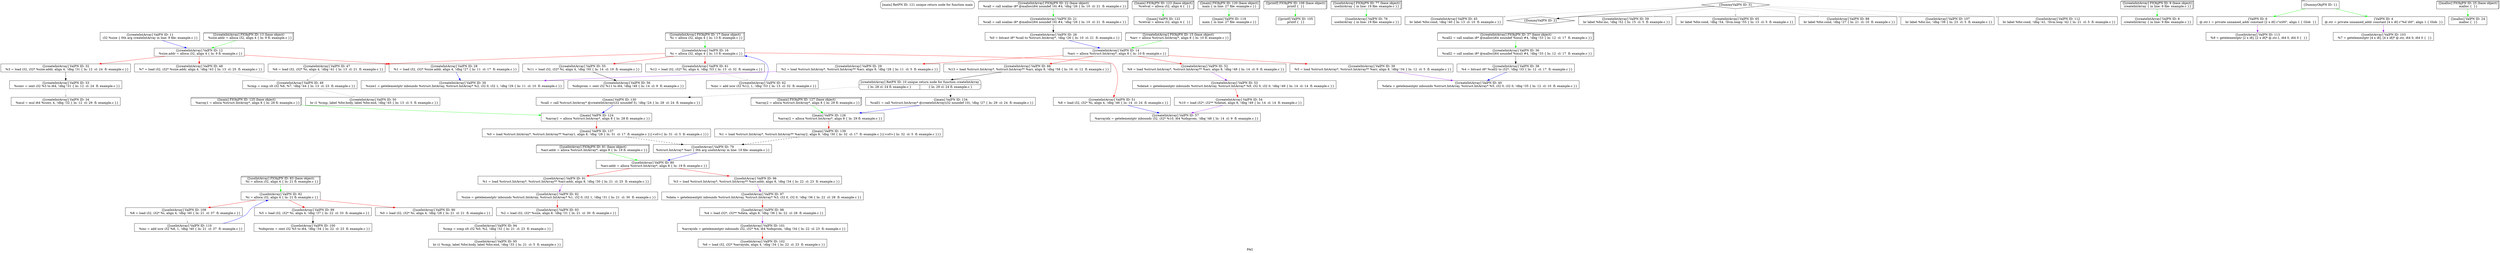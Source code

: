 digraph "PAG" {
	label="PAG";

	Node0x64d403221350 [shape=record,shape=Mrecord,label="{[main] RetPN ID: 121 unique return node for function main}"];
	Node0x64d403220d60 [shape=record,shape=Mrecord,label="{[createIntArray] RetPN ID: 10 unique return node for function createIntArray|{<s0>\{ ln: 28  cl: 24  fl: example.c \}|<s1>\{ ln: 29  cl: 24  fl: example.c \}}}"];
	Node0x64d403220d60:s0 -> Node0x64d40321df70[color=black,style=dotted];
	Node0x64d403220d60:s1 -> Node0x64d40321e300[color=black,style=dotted];
	Node0x64d403220c30 [shape=record,shape=box3d,label="{[main] FIObjPN ID: 127 (base object)\n   %array2 = alloca %struct.IntArray*, align 8 \{ ln: 29 fl: example.c \}}"];
	Node0x64d403220c30 -> Node0x64d40321dab0[color=green];
	Node0x64d403220a90 [shape=record,shape=box3d,label="{[main] FIObjPN ID: 125 (base object)\n   %array1 = alloca %struct.IntArray*, align 8 \{ ln: 28 fl: example.c \}}"];
	Node0x64d403220a90 -> Node0x64d40321d980[color=green];
	Node0x64d4032208f0 [shape=record,shape=box3d,label="{[main] FIObjPN ID: 123 (base object)\n   %retval = alloca i32, align 4 \{  \}}"];
	Node0x64d4032208f0 -> Node0x64d40321d850[color=green];
	Node0x64d403220750 [shape=record,shape=box3d,label="{[main] FIObjPN ID: 120 (base object)\n main \{ in line: 27 file: example.c \}}"];
	Node0x64d403220750 -> Node0x64d40321d720[color=green];
	Node0x64d4032205b0 [shape=record,shape=box3d,label="{[printf] FIObjPN ID: 106 (base object)\n printf \{  \}}"];
	Node0x64d4032205b0 -> Node0x64d40321c8e0[color=green];
	Node0x64d403220410 [shape=record,shape=box3d,label="{[useIntArray] FIObjPN ID: 83 (base object)\n   %i = alloca i32, align 4 \{ ln: 21 fl: example.c \}}"];
	Node0x64d403220410 -> Node0x64d40321b120[color=green];
	Node0x64d403220270 [shape=record,shape=box3d,label="{[useIntArray] FIObjPN ID: 81 (base object)\n   %arr.addr = alloca %struct.IntArray*, align 8 \{ ln: 19 fl: example.c \}}"];
	Node0x64d403220270 -> Node0x64d40321aff0[color=green];
	Node0x64d40321f8c0 [shape=record,shape=box3d,label="{[useIntArray] FIObjPN ID: 77 (base object)\n useIntArray \{ in line: 19 file: example.c \}}"];
	Node0x64d40321f8c0 -> Node0x64d403219300[color=green];
	Node0x64d403219a20 [shape=record,shape=box,label="{[createIntArray] ValPN ID: 57\n   %arrayidx = getelementptr inbounds i32, i32* %10, i64 %idxprom, !dbg !48 \{ ln: 14  cl: 9  fl: example.c \}}"];
	Node0x64d4032198f0 [shape=record,shape=box,label="{[createIntArray] ValPN ID: 56\n   %idxprom = sext i32 %11 to i64, !dbg !48 \{ ln: 14  cl: 9  fl: example.c \}}"];
	Node0x64d4032197c0 [shape=record,shape=box,label="{[createIntArray] ValPN ID: 55\n   %11 = load i32, i32* %i, align 4, !dbg !50 \{ ln: 14  cl: 19  fl: example.c \}}"];
	Node0x64d4032197c0 -> Node0x64d4032198f0[color=black];
	Node0x64d403219560 [shape=record,shape=box,label="{[createIntArray] ValPN ID: 53\n   %data4 = getelementptr inbounds %struct.IntArray, %struct.IntArray* %9, i32 0, i32 0, !dbg !49 \{ ln: 14  cl: 14  fl: example.c \}}"];
	Node0x64d403219560 -> Node0x64d403219690[color=red];
	Node0x64d403219430 [shape=record,shape=box,label="{[createIntArray] ValPN ID: 52\n   %9 = load %struct.IntArray*, %struct.IntArray** %arr, align 8, !dbg !48 \{ ln: 14  cl: 9  fl: example.c \}}"];
	Node0x64d403219430 -> Node0x64d403219560[color=purple];
	Node0x64d403219300 [shape=record,shape=box,label="{[useIntArray] ValPN ID: 76\n useIntArray \{ in line: 19 file: example.c \}}"];
	Node0x64d4032191d0 [shape=record,shape=box,label="{[createIntArray] ValPN ID: 51\n   %8 = load i32, i32* %i, align 4, !dbg !46 \{ ln: 14  cl: 24  fl: example.c \}}"];
	Node0x64d4032191d0 -> Node0x64d403219a20[color=blue];
	Node0x64d4032190a0 [shape=record,shape=box,label="{[createIntArray] ValPN ID: 50\n   br i1 %cmp, label %for.body, label %for.end, !dbg !45 \{ ln: 13  cl: 5  fl: example.c \}}"];
	Node0x64d403218f70 [shape=record,shape=box,label="{[createIntArray] ValPN ID: 49\n   %cmp = icmp slt i32 %6, %7, !dbg !44 \{ ln: 13  cl: 23  fl: example.c \}}"];
	Node0x64d403218f70 -> Node0x64d4032190a0[color=grey];
	Node0x64d403218e40 [shape=record,shape=box,label="{[createIntArray] ValPN ID: 48\n   %7 = load i32, i32* %size.addr, align 4, !dbg !43 \{ ln: 13  cl: 25  fl: example.c \}}"];
	Node0x64d403218e40 -> Node0x64d403218f70[color=grey];
	Node0x64d403218d10 [shape=record,shape=box,label="{[createIntArray] ValPN ID: 47\n   %6 = load i32, i32* %i, align 4, !dbg !41 \{ ln: 13  cl: 21  fl: example.c \}}"];
	Node0x64d403218d10 -> Node0x64d403218f70[color=grey];
	Node0x64d403218be0 [shape=record,shape=box,label="{[createIntArray] ValPN ID: 45\n   br label %for.cond, !dbg !40 \{ ln: 13  cl: 10  fl: example.c \}}"];
	Node0x64d4032185f0 [shape=record,shape=box,label="{[createIntArray] ValPN ID: 40\n   %data = getelementptr inbounds %struct.IntArray, %struct.IntArray* %5, i32 0, i32 0, !dbg !35 \{ ln: 12  cl: 10  fl: example.c \}}"];
	Node0x64d4032184c0 [shape=record,shape=box,label="{[createIntArray] ValPN ID: 39\n   %5 = load %struct.IntArray*, %struct.IntArray** %arr, align 8, !dbg !34 \{ ln: 12  cl: 5  fl: example.c \}}"];
	Node0x64d4032184c0 -> Node0x64d4032185f0[color=purple];
	Node0x64d403218260 [shape=record,shape=box,label="{[createIntArray] ValPN ID: 38\n   %4 = bitcast i8* %call2 to i32*, !dbg !33 \{ ln: 12  cl: 17  fl: example.c \}}"];
	Node0x64d403218260 -> Node0x64d4032185f0[color=blue];
	Node0x64d403218130 [shape=record,shape=box,label="{[createIntArray] ValPN ID: 36\n   %call2 = call noalias i8* @malloc(i64 noundef %mul) #4, !dbg !33 \{ ln: 12  cl: 17  fl: example.c \}}"];
	Node0x64d403218130 -> Node0x64d403218260[color=black];
	Node0x64d403218000 [shape=record,shape=box,label="{[createIntArray] ValPN ID: 34\n   %mul = mul i64 %conv, 4, !dbg !32 \{ ln: 12  cl: 29  fl: example.c \}}"];
	Node0x64d403217da0 [shape=record,shape=box,label="{[createIntArray] ValPN ID: 33\n   %conv = sext i32 %3 to i64, !dbg !31 \{ ln: 12  cl: 24  fl: example.c \}}"];
	Node0x64d403217da0 -> Node0x64d403218000[color=grey];
	Node0x64d403217c70 [shape=record,shape=box,label="{[createIntArray] ValPN ID: 32\n   %3 = load i32, i32* %size.addr, align 4, !dbg !31 \{ ln: 12  cl: 24  fl: example.c \}}"];
	Node0x64d403217c70 -> Node0x64d403217da0[color=black];
	Node0x64d403216840 [shape=record,shape=box,label="{[createIntArray] ValPN ID: 12\n   %size.addr = alloca i32, align 4 \{ ln: 9 fl: example.c \}}"];
	Node0x64d403216840 -> Node0x64d403217680[color=red];
	Node0x64d403216840 -> Node0x64d403217c70[color=red];
	Node0x64d403216840 -> Node0x64d403218e40[color=red];
	Node0x64d40321e7c0 [shape=record,shape=box,label="{[main] ValPN ID: 139\n   %1 = load %struct.IntArray*, %struct.IntArray** %array2, align 8, !dbg !30 \{ ln: 32  cl: 17  fl: example.c \}|{<s0>\{ ln: 32  cl: 5  fl: example.c \}}}"];
	Node0x64d40321e7c0:s0 -> Node0x64d40321ad90[color=black,style=dashed];
	Node0x64d4032165e0 [shape=record,shape=box,label="{[createIntArray] ValPN ID: 11\n i32 %size \{ 0th arg createIntArray in line: 9 file: example.c \}}"];
	Node0x64d4032165e0 -> Node0x64d403216840[color=blue];
	Node0x64d4032164b0 [shape=record,shape=box,label="{[createIntArray] ValPN ID: 8\n createIntArray \{ in line: 9 file: example.c \}}"];
	Node0x64d403216380 [shape=record,shape=box,label="{ValPN ID: 6\n @.str.1 = private unnamed_addr constant [2 x i8] c\"n\\00\", align 1 \{ Glob  \}}"];
	Node0x64d403216380 -> Node0x64d403217420[color=purple];
	Node0x64d403219ee0 [shape=record,shape=box,label="{[createIntArray] ValPN ID: 62\n   %inc = add nsw i32 %12, 1, !dbg !53 \{ ln: 13  cl: 32  fl: example.c \}}"];
	Node0x64d403219ee0 -> Node0x64d403216bd0[color=blue];
	Node0x64d403215920 [shape=record,shape=diamond,label="{DummyValPN ID: 3}"];
	Node0x64d403215920 -> Node0x64d4032157f0[color=black];
	Node0x64d403215920 -> Node0x64d403218be0[color=grey];
	Node0x64d403215920 -> Node0x64d403219c80[color=grey];
	Node0x64d403215920 -> Node0x64d40321a540[color=grey];
	Node0x64d403215920 -> Node0x64d40321b710[color=grey];
	Node0x64d403215920 -> Node0x64d40321cc70[color=grey];
	Node0x64d403215920 -> Node0x64d40321d130[color=grey];
	Node0x64d40321df70 [shape=record,shape=box,label="{[main] ValPN ID: 130\n   %call = call %struct.IntArray* @createIntArray(i32 noundef 5), !dbg !24 \{ ln: 28  cl: 24  fl: example.c \}}"];
	Node0x64d40321df70 -> Node0x64d40321d980[color=blue];
	Node0x64d403219db0 [shape=record,shape=box,label="{[createIntArray] ValPN ID: 61\n   %12 = load i32, i32* %i, align 4, !dbg !53 \{ ln: 13  cl: 32  fl: example.c \}}"];
	Node0x64d403219db0 -> Node0x64d403219ee0[color=grey];
	Node0x64d4032157f0 [shape=record,shape=diamond,label="{DummyValPN ID: 2}"];
	Node0x64d4032156c0 [shape=record,shape=tab,label="{DummyObjPN ID: 1}"];
	Node0x64d4032156c0 -> Node0x64d403216250[color=green];
	Node0x64d4032156c0 -> Node0x64d403216380[color=green];
	Node0x64d403217a10 [shape=record,shape=box,label="{[createIntArray] ValPN ID: 30\n   %size1 = getelementptr inbounds %struct.IntArray, %struct.IntArray* %2, i32 0, i32 1, !dbg !29 \{ ln: 11  cl: 10  fl: example.c \}}"];
	Node0x64d403219c80 [shape=record,shape=box,label="{[createIntArray] ValPN ID: 59\n   br label %for.inc, !dbg !52 \{ ln: 15  cl: 5  fl: example.c \}}"];
	Node0x64d4032177b0 [shape=record,shape=box,label="{[createIntArray] ValPN ID: 29\n   %2 = load %struct.IntArray*, %struct.IntArray** %arr, align 8, !dbg !28 \{ ln: 11  cl: 5  fl: example.c \}}"];
	Node0x64d4032177b0 -> Node0x64d403217a10[color=purple];
	Node0x64d403216250 [shape=record,shape=box,label="{ValPN ID: 4\n @.str = private unnamed_addr constant [4 x i8] c\"%d \\00\", align 1 \{ Glob  \}}"];
	Node0x64d403216250 -> Node0x64d403218980[color=purple];
	Node0x64d403216aa0 [shape=record,shape=box,label="{[createIntArray] ValPN ID: 14\n   %arr = alloca %struct.IntArray*, align 8 \{ ln: 10 fl: example.c \}}"];
	Node0x64d403216aa0 -> Node0x64d4032177b0[color=red];
	Node0x64d403216aa0 -> Node0x64d4032184c0[color=red];
	Node0x64d403216aa0 -> Node0x64d403219430[color=red];
	Node0x64d403216aa0 -> Node0x64d40321a670[color=red];
	Node0x64d403216bd0 [shape=record,shape=box,label="{[createIntArray] ValPN ID: 16\n   %i = alloca i32, align 4 \{ ln: 13 fl: example.c \}}"];
	Node0x64d403216bd0 -> Node0x64d403218d10[color=red];
	Node0x64d403216bd0 -> Node0x64d4032191d0[color=red];
	Node0x64d403216bd0 -> Node0x64d4032197c0[color=red];
	Node0x64d403216bd0 -> Node0x64d403219db0[color=red];
	Node0x64d403217090 [shape=record,shape=box,label="{[malloc] ValPN ID: 24\n malloc \{  \}}"];
	Node0x64d4032171c0 [shape=record,shape=box,label="{[createIntArray] ValPN ID: 21\n   %call = call noalias i8* @malloc(i64 noundef 16) #4, !dbg !26 \{ ln: 10  cl: 21  fl: example.c \}}"];
	Node0x64d4032171c0 -> Node0x64d4032172f0[color=black];
	Node0x64d4032172f0 [shape=record,shape=box,label="{[createIntArray] ValPN ID: 26\n   %0 = bitcast i8* %call to %struct.IntArray*, !dbg !26 \{ ln: 10  cl: 21  fl: example.c \}}"];
	Node0x64d4032172f0 -> Node0x64d403216aa0[color=blue];
	Node0x64d403219690 [shape=record,shape=box,label="{[createIntArray] ValPN ID: 54\n   %10 = load i32*, i32** %data4, align 8, !dbg !49 \{ ln: 14  cl: 14  fl: example.c \}}"];
	Node0x64d403219690 -> Node0x64d403219a20[color=purple];
	Node0x64d403217420 [shape=record,shape=box,label="{[useIntArray] ValPN ID: 113\n   %9 = getelementptr [2 x i8], [2 x i8]* @.str.1, i64 0, i64 0 \{  \}}"];
	Node0x64d403217680 [shape=record,shape=box,label="{[createIntArray] ValPN ID: 28\n   %1 = load i32, i32* %size.addr, align 4, !dbg !27 \{ ln: 11  cl: 17  fl: example.c \}}"];
	Node0x64d403217680 -> Node0x64d403217a10[color=blue];
	Node0x64d403218980 [shape=record,shape=box,label="{[useIntArray] ValPN ID: 103\n   %7 = getelementptr [4 x i8], [4 x i8]* @.str, i64 0, i64 0 \{  \}}"];
	Node0x64d40321a540 [shape=record,shape=box,label="{[createIntArray] ValPN ID: 65\n   br label %for.cond, !dbg !54, !llvm.loop !55 \{ ln: 13  cl: 5  fl: example.c \}}"];
	Node0x64d40321a670 [shape=record,shape=box,label="{[createIntArray] ValPN ID: 66\n   %13 = load %struct.IntArray*, %struct.IntArray** %arr, align 8, !dbg !58 \{ ln: 16  cl: 12  fl: example.c \}}"];
	Node0x64d40321a670 -> Node0x64d403220d60[color=black];
	Node0x64d40321ad90 [shape=record,shape=box,label="{[useIntArray] ValPN ID: 79\n %struct.IntArray* %arr \{ 0th arg useIntArray in line: 19 file: example.c \}}"];
	Node0x64d40321ad90 -> Node0x64d40321aff0[color=blue];
	Node0x64d40321aff0 [shape=record,shape=box,label="{[useIntArray] ValPN ID: 80\n   %arr.addr = alloca %struct.IntArray*, align 8 \{ ln: 19 fl: example.c \}}"];
	Node0x64d40321aff0 -> Node0x64d40321b970[color=red];
	Node0x64d40321aff0 -> Node0x64d40321bf60[color=red];
	Node0x64d40321b120 [shape=record,shape=box,label="{[useIntArray] ValPN ID: 82\n   %i = alloca i32, align 4 \{ ln: 21 fl: example.c \}}"];
	Node0x64d40321b120 -> Node0x64d40321b840[color=red];
	Node0x64d40321b120 -> Node0x64d40321c2f0[color=red];
	Node0x64d40321b120 -> Node0x64d40321cda0[color=red];
	Node0x64d40321b710 [shape=record,shape=box,label="{[useIntArray] ValPN ID: 88\n   br label %for.cond, !dbg !27 \{ ln: 21  cl: 10  fl: example.c \}}"];
	Node0x64d40321b840 [shape=record,shape=box,label="{[useIntArray] ValPN ID: 90\n   %0 = load i32, i32* %i, align 4, !dbg !28 \{ ln: 21  cl: 21  fl: example.c \}}"];
	Node0x64d40321b840 -> Node0x64d40321bd00[color=grey];
	Node0x64d40321b970 [shape=record,shape=box,label="{[useIntArray] ValPN ID: 91\n   %1 = load %struct.IntArray*, %struct.IntArray** %arr.addr, align 8, !dbg !30 \{ ln: 21  cl: 25  fl: example.c \}}"];
	Node0x64d40321b970 -> Node0x64d40321baa0[color=purple];
	Node0x64d40321baa0 [shape=record,shape=box,label="{[useIntArray] ValPN ID: 92\n   %size = getelementptr inbounds %struct.IntArray, %struct.IntArray* %1, i32 0, i32 1, !dbg !31 \{ ln: 21  cl: 30  fl: example.c \}}"];
	Node0x64d40321baa0 -> Node0x64d40321bbd0[color=red];
	Node0x64d40321bbd0 [shape=record,shape=box,label="{[useIntArray] ValPN ID: 93\n   %2 = load i32, i32* %size, align 8, !dbg !31 \{ ln: 21  cl: 30  fl: example.c \}}"];
	Node0x64d40321bbd0 -> Node0x64d40321bd00[color=grey];
	Node0x64d40321bd00 [shape=record,shape=box,label="{[useIntArray] ValPN ID: 94\n   %cmp = icmp slt i32 %0, %2, !dbg !32 \{ ln: 21  cl: 23  fl: example.c \}}"];
	Node0x64d40321bd00 -> Node0x64d40321be30[color=grey];
	Node0x64d40321be30 [shape=record,shape=box,label="{[useIntArray] ValPN ID: 95\n   br i1 %cmp, label %for.body, label %for.end, !dbg !33 \{ ln: 21  cl: 5  fl: example.c \}}"];
	Node0x64d40321bf60 [shape=record,shape=box,label="{[useIntArray] ValPN ID: 96\n   %3 = load %struct.IntArray*, %struct.IntArray** %arr.addr, align 8, !dbg !34 \{ ln: 22  cl: 23  fl: example.c \}}"];
	Node0x64d40321bf60 -> Node0x64d40321c090[color=purple];
	Node0x64d40321c090 [shape=record,shape=box,label="{[useIntArray] ValPN ID: 97\n   %data = getelementptr inbounds %struct.IntArray, %struct.IntArray* %3, i32 0, i32 0, !dbg !36 \{ ln: 22  cl: 28  fl: example.c \}}"];
	Node0x64d40321c090 -> Node0x64d40321c1c0[color=red];
	Node0x64d40321c1c0 [shape=record,shape=box,label="{[useIntArray] ValPN ID: 98\n   %4 = load i32*, i32** %data, align 8, !dbg !36 \{ ln: 22  cl: 28  fl: example.c \}}"];
	Node0x64d40321c1c0 -> Node0x64d40321c550[color=purple];
	Node0x64d40321c2f0 [shape=record,shape=box,label="{[useIntArray] ValPN ID: 99\n   %5 = load i32, i32* %i, align 4, !dbg !37 \{ ln: 22  cl: 33  fl: example.c \}}"];
	Node0x64d40321c2f0 -> Node0x64d40321c420[color=black];
	Node0x64d40321c420 [shape=record,shape=box,label="{[useIntArray] ValPN ID: 100\n   %idxprom = sext i32 %5 to i64, !dbg !34 \{ ln: 22  cl: 23  fl: example.c \}}"];
	Node0x64d40321c550 [shape=record,shape=box,label="{[useIntArray] ValPN ID: 101\n   %arrayidx = getelementptr inbounds i32, i32* %4, i64 %idxprom, !dbg !34 \{ ln: 22  cl: 23  fl: example.c \}}"];
	Node0x64d40321c550 -> Node0x64d40321c680[color=red];
	Node0x64d40321c680 [shape=record,shape=box,label="{[useIntArray] ValPN ID: 102\n   %6 = load i32, i32* %arrayidx, align 4, !dbg !34 \{ ln: 22  cl: 23  fl: example.c \}}"];
	Node0x64d40321c8e0 [shape=record,shape=box,label="{[printf] ValPN ID: 105\n printf \{  \}}"];
	Node0x64d40321cc70 [shape=record,shape=box,label="{[useIntArray] ValPN ID: 107\n   br label %for.inc, !dbg !39 \{ ln: 23  cl: 5  fl: example.c \}}"];
	Node0x64d40321cda0 [shape=record,shape=box,label="{[useIntArray] ValPN ID: 109\n   %8 = load i32, i32* %i, align 4, !dbg !40 \{ ln: 21  cl: 37  fl: example.c \}}"];
	Node0x64d40321cda0 -> Node0x64d40321ced0[color=grey];
	Node0x64d40321ced0 [shape=record,shape=box,label="{[useIntArray] ValPN ID: 110\n   %inc = add nsw i32 %8, 1, !dbg !40 \{ ln: 21  cl: 37  fl: example.c \}}"];
	Node0x64d40321ced0 -> Node0x64d40321b120[color=blue];
	Node0x64d40321d130 [shape=record,shape=box,label="{[useIntArray] ValPN ID: 112\n   br label %for.cond, !dbg !41, !llvm.loop !42 \{ ln: 21  cl: 5  fl: example.c \}}"];
	Node0x64d40321e300 [shape=record,shape=box,label="{[main] ValPN ID: 134\n   %call1 = call %struct.IntArray* @createIntArray(i32 noundef 10), !dbg !27 \{ ln: 29  cl: 24  fl: example.c \}}"];
	Node0x64d40321e300 -> Node0x64d40321dab0[color=blue];
	Node0x64d40321d720 [shape=record,shape=box,label="{[main] ValPN ID: 119\n main \{ in line: 27 file: example.c \}}"];
	Node0x64d40321d850 [shape=record,shape=box,label="{[main] ValPN ID: 122\n   %retval = alloca i32, align 4 \{  \}}"];
	Node0x64d40321d980 [shape=record,shape=box,label="{[main] ValPN ID: 124\n   %array1 = alloca %struct.IntArray*, align 8 \{ ln: 28 fl: example.c \}}"];
	Node0x64d40321d980 -> Node0x64d40321e560[color=red];
	Node0x64d40321dab0 [shape=record,shape=box,label="{[main] ValPN ID: 126\n   %array2 = alloca %struct.IntArray*, align 8 \{ ln: 29 fl: example.c \}}"];
	Node0x64d40321dab0 -> Node0x64d40321e7c0[color=red];
	Node0x64d40321ebc0 [shape=record,shape=box3d,label="{[createIntArray] FIObjPN ID: 9 (base object)\n createIntArray \{ in line: 9 file: example.c \}}"];
	Node0x64d40321ebc0 -> Node0x64d4032164b0[color=green];
	Node0x64d40321e560 [shape=record,shape=box,label="{[main] ValPN ID: 137\n   %0 = load %struct.IntArray*, %struct.IntArray** %array1, align 8, !dbg !28 \{ ln: 31  cl: 17  fl: example.c \}|{<s0>\{ ln: 31  cl: 5  fl: example.c \}}}"];
	Node0x64d40321e560:s0 -> Node0x64d40321ad90[color=black,style=dashed];
	Node0x64d40321ed60 [shape=record,shape=box3d,label="{[createIntArray] FIObjPN ID: 13 (base object)\n   %size.addr = alloca i32, align 4 \{ ln: 9 fl: example.c \}}"];
	Node0x64d40321ed60 -> Node0x64d403216840[color=green];
	Node0x64d40321ef00 [shape=record,shape=box3d,label="{[createIntArray] FIObjPN ID: 15 (base object)\n   %arr = alloca %struct.IntArray*, align 8 \{ ln: 10 fl: example.c \}}"];
	Node0x64d40321ef00 -> Node0x64d403216aa0[color=green];
	Node0x64d40321f0a0 [shape=record,shape=box3d,label="{[createIntArray] FIObjPN ID: 17 (base object)\n   %i = alloca i32, align 4 \{ ln: 13 fl: example.c \}}"];
	Node0x64d40321f0a0 -> Node0x64d403216bd0[color=green];
	Node0x64d40321f3e0 [shape=record,shape=box3d,label="{[malloc] FIObjPN ID: 25 (base object)\n malloc \{  \}}"];
	Node0x64d40321f3e0 -> Node0x64d403217090[color=green];
	Node0x64d40321f580 [shape=record,shape=box3d,label="{[createIntArray] FIObjPN ID: 22 (base object)\n   %call = call noalias i8* @malloc(i64 noundef 16) #4, !dbg !26 \{ ln: 10  cl: 21  fl: example.c \}}"];
	Node0x64d40321f580 -> Node0x64d4032171c0[color=green];
	Node0x64d40321f720 [shape=record,shape=box3d,label="{[createIntArray] FIObjPN ID: 37 (base object)\n   %call2 = call noalias i8* @malloc(i64 noundef %mul) #4, !dbg !33 \{ ln: 12  cl: 17  fl: example.c \}}"];
	Node0x64d40321f720 -> Node0x64d403218130[color=green];
}
